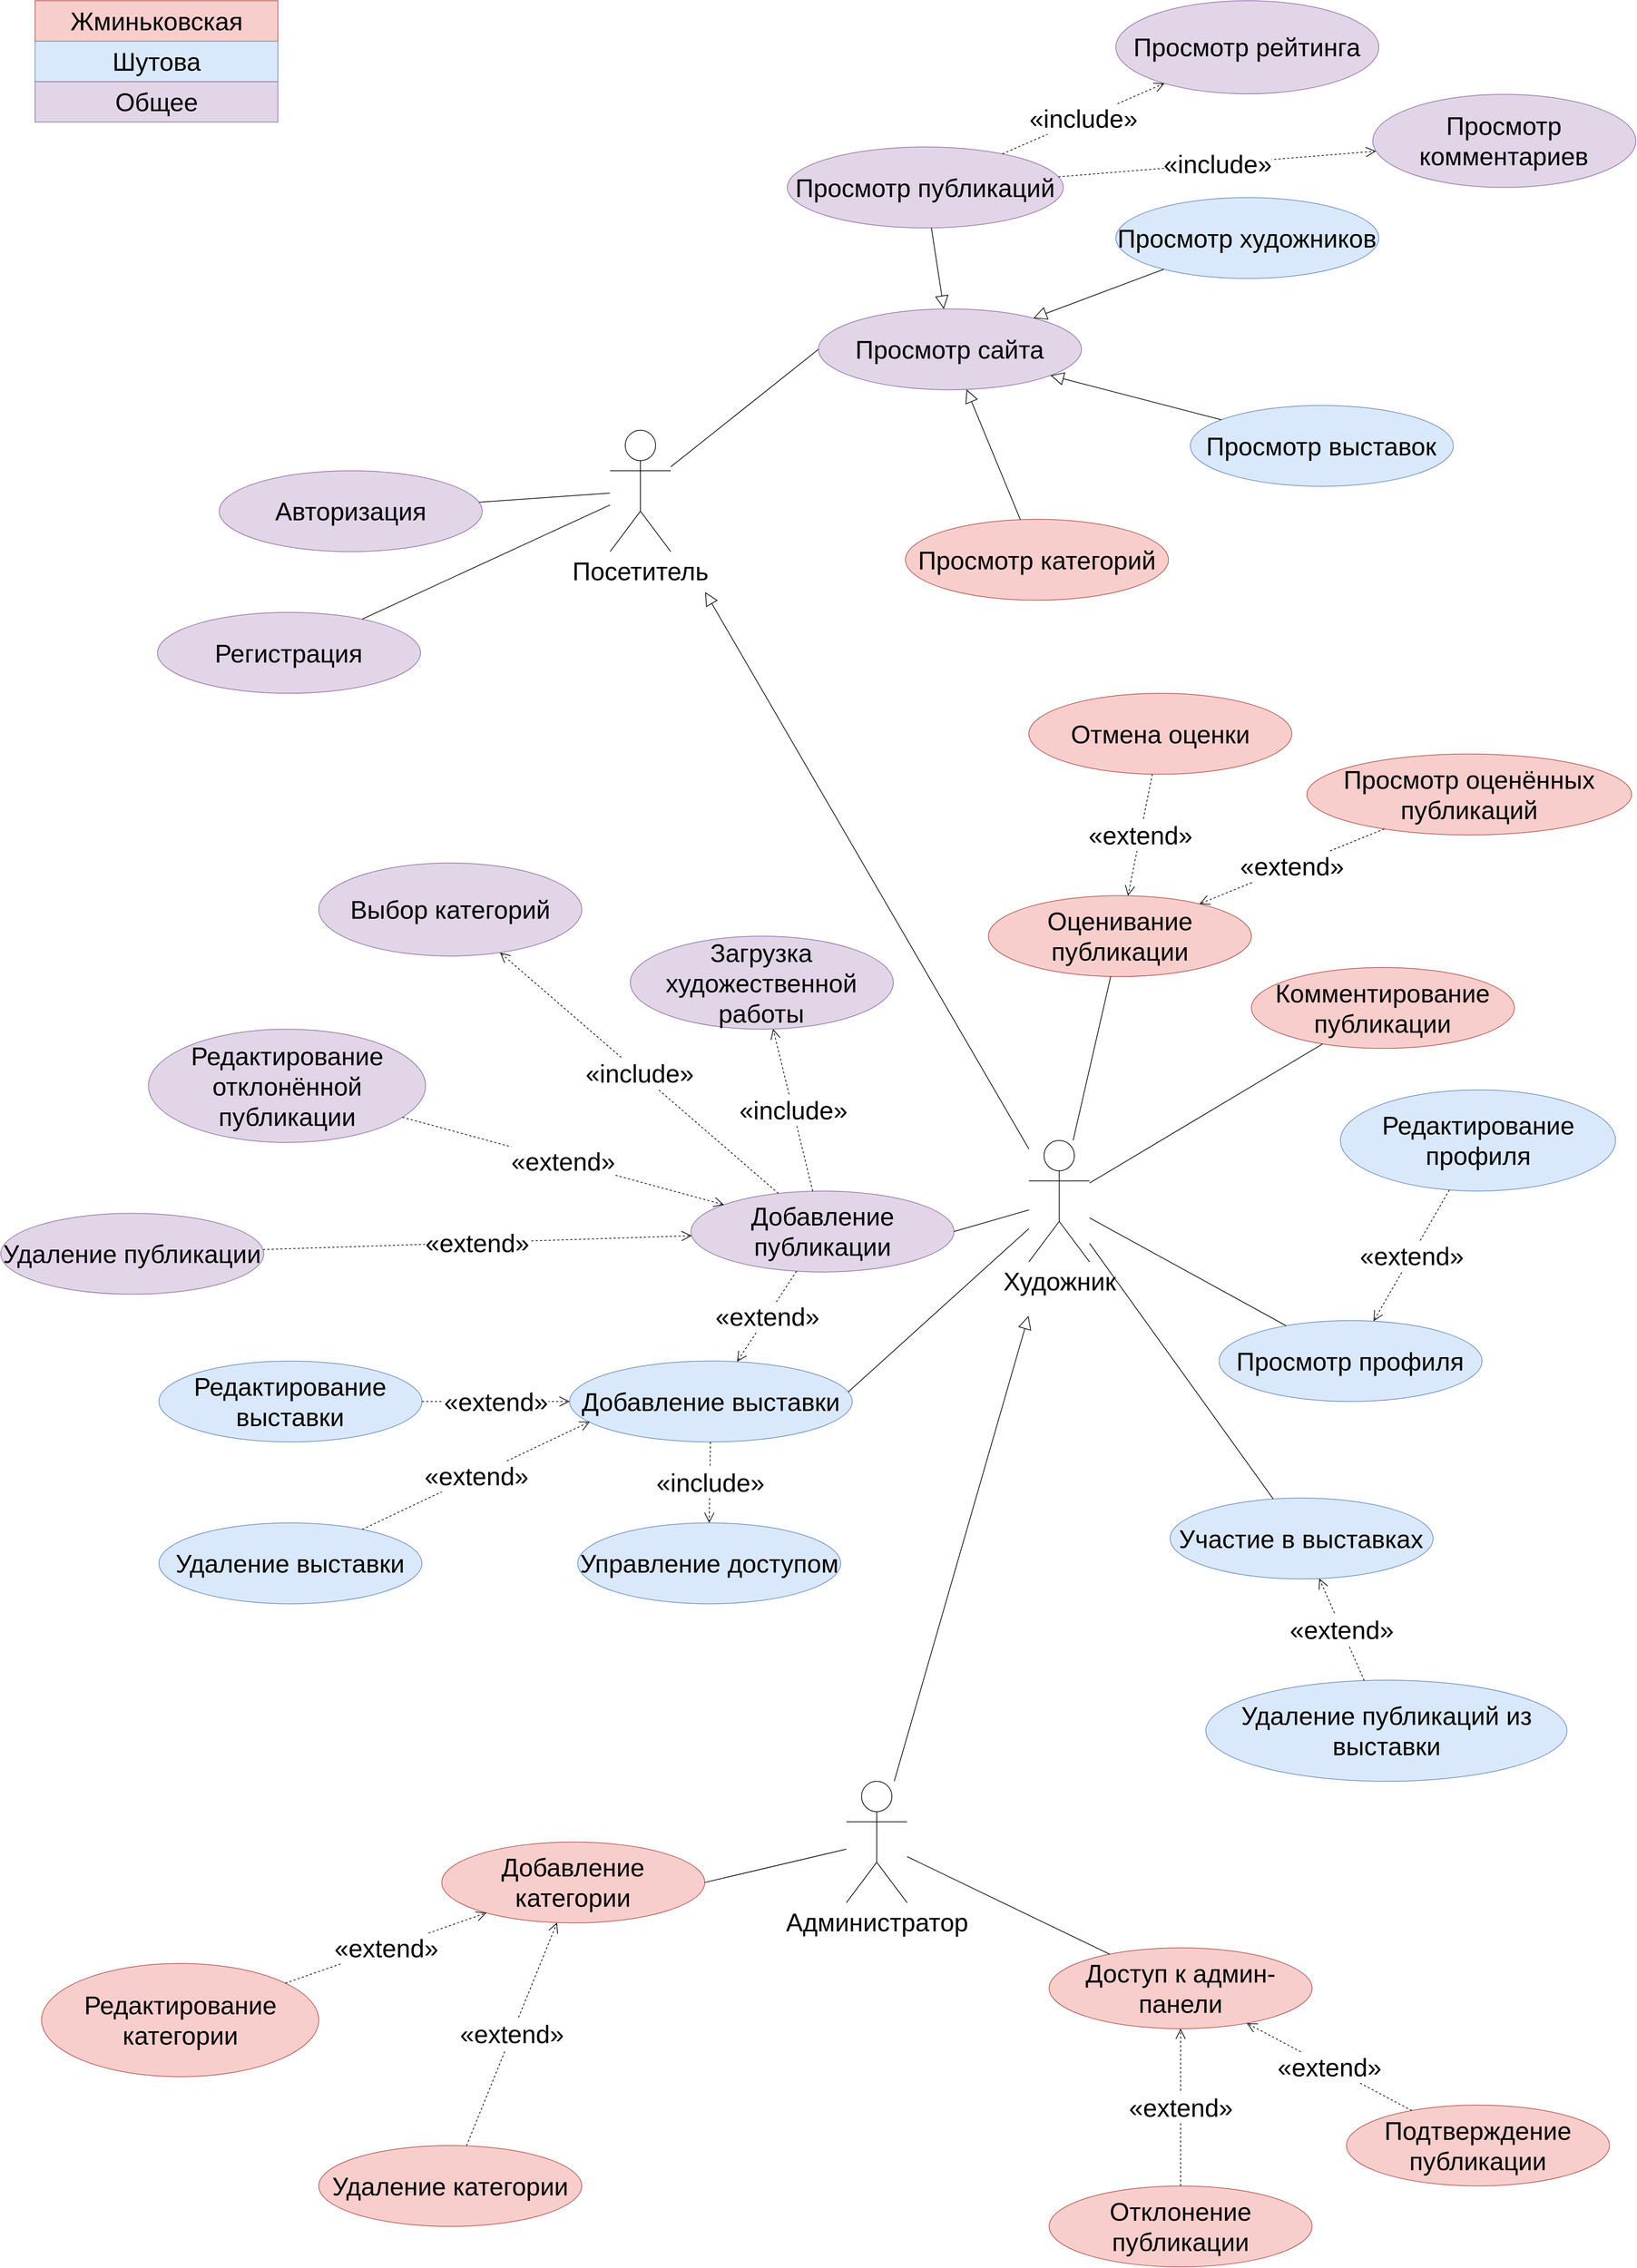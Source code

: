 <mxfile version="27.0.5">
  <diagram name="Страница — 1" id="6-I1JQ0qyEBF9r5jJjoo">
    <mxGraphModel dx="12759" dy="10040" grid="1" gridSize="10" guides="1" tooltips="1" connect="1" arrows="1" fold="1" page="1" pageScale="1" pageWidth="2339" pageHeight="3300" math="0" shadow="0">
      <root>
        <mxCell id="0" />
        <mxCell id="1" parent="0" />
        <mxCell id="JSHTUEJj8-XktFE3VhQb-1" value="" style="group;fontSize=35;" vertex="1" connectable="0" parent="1">
          <mxGeometry x="-2300" y="-3240" width="2265.84" height="3140" as="geometry" />
        </mxCell>
        <mxCell id="mTV_KYjGMDWRhbJLkKPZ-1" value="Посетитель" style="shape=umlActor;verticalLabelPosition=bottom;verticalAlign=top;html=1;outlineConnect=0;fontSize=35;" parent="JSHTUEJj8-XktFE3VhQb-1" vertex="1">
          <mxGeometry x="844.433" y="595.17" width="84.107" height="168.214" as="geometry" />
        </mxCell>
        <mxCell id="mTV_KYjGMDWRhbJLkKPZ-2" value="Художник" style="shape=umlActor;verticalLabelPosition=bottom;verticalAlign=top;html=1;outlineConnect=0;fontSize=35;" parent="JSHTUEJj8-XktFE3VhQb-1" vertex="1">
          <mxGeometry x="1424.771" y="1579.224" width="84.107" height="168.214" as="geometry" />
        </mxCell>
        <mxCell id="mTV_KYjGMDWRhbJLkKPZ-3" value="" style="endArrow=block;endSize=16;endFill=0;html=1;rounded=0;fontSize=35;" parent="JSHTUEJj8-XktFE3VhQb-1" source="mTV_KYjGMDWRhbJLkKPZ-2" edge="1">
          <mxGeometry width="160" relative="1" as="geometry">
            <mxPoint x="1349.075" y="1579.224" as="sourcePoint" />
            <mxPoint x="976.201" y="819.456" as="targetPoint" />
          </mxGeometry>
        </mxCell>
        <mxCell id="mTV_KYjGMDWRhbJLkKPZ-4" value="Регистрация" style="ellipse;whiteSpace=wrap;html=1;fillColor=#e1d5e7;strokeColor=#9673a6;fontSize=35;" parent="JSHTUEJj8-XktFE3VhQb-1" vertex="1">
          <mxGeometry x="217.276" y="847.492" width="364.463" height="112.143" as="geometry" />
        </mxCell>
        <mxCell id="mTV_KYjGMDWRhbJLkKPZ-5" value="Авторизация" style="ellipse;whiteSpace=wrap;html=1;fillColor=#e1d5e7;strokeColor=#9673a6;fontSize=35;" parent="JSHTUEJj8-XktFE3VhQb-1" vertex="1">
          <mxGeometry x="302.785" y="651.242" width="364.463" height="112.143" as="geometry" />
        </mxCell>
        <mxCell id="mTV_KYjGMDWRhbJLkKPZ-7" value="Просмотр сайта" style="ellipse;whiteSpace=wrap;html=1;fillColor=#e1d5e7;strokeColor=#9673a6;fontSize=35;" parent="JSHTUEJj8-XktFE3VhQb-1" vertex="1">
          <mxGeometry x="1133.2" y="426.956" width="364.463" height="112.143" as="geometry" />
        </mxCell>
        <mxCell id="mTV_KYjGMDWRhbJLkKPZ-8" value="Просмотр публикаций" style="ellipse;whiteSpace=wrap;html=1;fillColor=#e1d5e7;strokeColor=#9673a6;fontSize=35;" parent="JSHTUEJj8-XktFE3VhQb-1" vertex="1">
          <mxGeometry x="1090" y="202.67" width="382.43" height="112.14" as="geometry" />
        </mxCell>
        <mxCell id="mTV_KYjGMDWRhbJLkKPZ-9" value="Просмотр художников" style="ellipse;whiteSpace=wrap;html=1;fillColor=#dae8fc;strokeColor=#6c8ebf;fontSize=35;" parent="JSHTUEJj8-XktFE3VhQb-1" vertex="1">
          <mxGeometry x="1545.324" y="272.759" width="364.463" height="112.143" as="geometry" />
        </mxCell>
        <mxCell id="mTV_KYjGMDWRhbJLkKPZ-10" value="Просмотр выставок" style="ellipse;whiteSpace=wrap;html=1;fillColor=#dae8fc;strokeColor=#6c8ebf;fontSize=35;" parent="JSHTUEJj8-XktFE3VhQb-1" vertex="1">
          <mxGeometry x="1648.495" y="560.714" width="364.463" height="112.143" as="geometry" />
        </mxCell>
        <mxCell id="mTV_KYjGMDWRhbJLkKPZ-12" value="Добавление публикации" style="ellipse;whiteSpace=wrap;html=1;fillColor=#e1d5e7;strokeColor=#9673a6;fontSize=35;" parent="JSHTUEJj8-XktFE3VhQb-1" vertex="1">
          <mxGeometry x="956.576" y="1649.313" width="364.463" height="112.143" as="geometry" />
        </mxCell>
        <mxCell id="mTV_KYjGMDWRhbJLkKPZ-14" value="Редактирование отклонённой публикации" style="ellipse;whiteSpace=wrap;html=1;fillColor=#e1d5e7;strokeColor=#9673a6;fontSize=35;" parent="JSHTUEJj8-XktFE3VhQb-1" vertex="1">
          <mxGeometry x="204.66" y="1425.027" width="384.088" height="157" as="geometry" />
        </mxCell>
        <mxCell id="mTV_KYjGMDWRhbJLkKPZ-16" value="Удаление публикации" style="ellipse;whiteSpace=wrap;html=1;fillColor=#e1d5e7;strokeColor=#9673a6;fontSize=35;" parent="JSHTUEJj8-XktFE3VhQb-1" vertex="1">
          <mxGeometry y="1680.152" width="364.463" height="112.143" as="geometry" />
        </mxCell>
        <mxCell id="mTV_KYjGMDWRhbJLkKPZ-17" value="Добавление выставки" style="ellipse;whiteSpace=wrap;html=1;fillColor=#dae8fc;strokeColor=#6c8ebf;fontSize=35;" parent="JSHTUEJj8-XktFE3VhQb-1" vertex="1">
          <mxGeometry x="788.36" y="1884.81" width="391.64" height="112.14" as="geometry" />
        </mxCell>
        <mxCell id="mTV_KYjGMDWRhbJLkKPZ-18" value="Редактирование выставки" style="ellipse;whiteSpace=wrap;html=1;fillColor=#dae8fc;strokeColor=#6c8ebf;fontSize=35;" parent="JSHTUEJj8-XktFE3VhQb-1" vertex="1">
          <mxGeometry x="219.239" y="1884.813" width="364.463" height="112.143" as="geometry" />
        </mxCell>
        <mxCell id="mTV_KYjGMDWRhbJLkKPZ-19" value="Удаление выставки" style="ellipse;whiteSpace=wrap;html=1;fillColor=#dae8fc;strokeColor=#6c8ebf;fontSize=35;" parent="JSHTUEJj8-XktFE3VhQb-1" vertex="1">
          <mxGeometry x="219.239" y="2109.099" width="364.463" height="112.143" as="geometry" />
        </mxCell>
        <mxCell id="mTV_KYjGMDWRhbJLkKPZ-21" value="Управление доступом" style="ellipse;whiteSpace=wrap;html=1;fillColor=#dae8fc;strokeColor=#6c8ebf;fontSize=35;" parent="JSHTUEJj8-XktFE3VhQb-1" vertex="1">
          <mxGeometry x="799.576" y="2109.099" width="364.463" height="112.143" as="geometry" />
        </mxCell>
        <mxCell id="mTV_KYjGMDWRhbJLkKPZ-25" value="" style="endArrow=none;html=1;rounded=0;exitX=1;exitY=0.5;exitDx=0;exitDy=0;fontSize=35;" parent="JSHTUEJj8-XktFE3VhQb-1" source="mTV_KYjGMDWRhbJLkKPZ-12" target="mTV_KYjGMDWRhbJLkKPZ-2" edge="1">
          <mxGeometry width="50" height="50" relative="1" as="geometry">
            <mxPoint x="648.184" y="2420.295" as="sourcePoint" />
            <mxPoint x="788.362" y="2280.117" as="targetPoint" />
          </mxGeometry>
        </mxCell>
        <mxCell id="mTV_KYjGMDWRhbJLkKPZ-26" value="" style="endArrow=none;html=1;rounded=0;fontSize=35;" parent="JSHTUEJj8-XktFE3VhQb-1" source="mTV_KYjGMDWRhbJLkKPZ-5" target="mTV_KYjGMDWRhbJLkKPZ-1" edge="1">
          <mxGeometry width="50" height="50" relative="1" as="geometry">
            <mxPoint x="-248.956" y="1660.527" as="sourcePoint" />
            <mxPoint x="-108.778" y="1520.349" as="targetPoint" />
          </mxGeometry>
        </mxCell>
        <mxCell id="mTV_KYjGMDWRhbJLkKPZ-27" value="" style="endArrow=none;html=1;rounded=0;fontSize=35;" parent="JSHTUEJj8-XktFE3VhQb-1" source="mTV_KYjGMDWRhbJLkKPZ-4" target="mTV_KYjGMDWRhbJLkKPZ-1" edge="1">
          <mxGeometry width="50" height="50" relative="1" as="geometry">
            <mxPoint x="-220.921" y="1660.527" as="sourcePoint" />
            <mxPoint x="-80.743" y="1520.349" as="targetPoint" />
          </mxGeometry>
        </mxCell>
        <mxCell id="mTV_KYjGMDWRhbJLkKPZ-29" value="" style="endArrow=none;html=1;rounded=0;entryX=0;entryY=0.5;entryDx=0;entryDy=0;fontSize=35;" parent="JSHTUEJj8-XktFE3VhQb-1" source="mTV_KYjGMDWRhbJLkKPZ-1" target="mTV_KYjGMDWRhbJLkKPZ-7" edge="1">
          <mxGeometry width="50" height="50" relative="1" as="geometry">
            <mxPoint x="-108.778" y="1856.777" as="sourcePoint" />
            <mxPoint x="31.4" y="1716.599" as="targetPoint" />
          </mxGeometry>
        </mxCell>
        <mxCell id="mTV_KYjGMDWRhbJLkKPZ-31" value="" style="endArrow=none;html=1;rounded=0;exitX=0.985;exitY=0.385;exitDx=0;exitDy=0;exitPerimeter=0;fontSize=35;" parent="JSHTUEJj8-XktFE3VhQb-1" source="mTV_KYjGMDWRhbJLkKPZ-17" target="mTV_KYjGMDWRhbJLkKPZ-2" edge="1">
          <mxGeometry width="50" height="50" relative="1" as="geometry">
            <mxPoint x="872.469" y="2560.474" as="sourcePoint" />
            <mxPoint x="1012.647" y="2420.295" as="targetPoint" />
          </mxGeometry>
        </mxCell>
        <mxCell id="mTV_KYjGMDWRhbJLkKPZ-34" value="Оценивание публикации" style="ellipse;whiteSpace=wrap;html=1;fillColor=#f8cecc;strokeColor=#b85450;fontSize=35;" parent="JSHTUEJj8-XktFE3VhQb-1" vertex="1">
          <mxGeometry x="1368.7" y="1239.992" width="364.463" height="112.143" as="geometry" />
        </mxCell>
        <mxCell id="mTV_KYjGMDWRhbJLkKPZ-40" value="" style="endArrow=none;html=1;rounded=0;fontSize=35;" parent="JSHTUEJj8-XktFE3VhQb-1" source="mTV_KYjGMDWRhbJLkKPZ-34" target="mTV_KYjGMDWRhbJLkKPZ-2" edge="1">
          <mxGeometry width="50" height="50" relative="1" as="geometry">
            <mxPoint x="2021.93" y="2476.367" as="sourcePoint" />
            <mxPoint x="2162.108" y="2336.188" as="targetPoint" />
          </mxGeometry>
        </mxCell>
        <mxCell id="mTV_KYjGMDWRhbJLkKPZ-43" value="«extend»" style="endArrow=open;endSize=12;dashed=1;html=1;rounded=0;fontSize=35;" parent="JSHTUEJj8-XktFE3VhQb-1" source="mTV_KYjGMDWRhbJLkKPZ-16" target="mTV_KYjGMDWRhbJLkKPZ-12" edge="1">
          <mxGeometry width="160" relative="1" as="geometry">
            <mxPoint x="168.214" y="2184.795" as="sourcePoint" />
            <mxPoint x="701.24" y="1746.771" as="targetPoint" />
          </mxGeometry>
        </mxCell>
        <mxCell id="mTV_KYjGMDWRhbJLkKPZ-45" value="«extend»" style="endArrow=open;endSize=12;dashed=1;html=1;rounded=0;fontSize=35;" parent="JSHTUEJj8-XktFE3VhQb-1" source="mTV_KYjGMDWRhbJLkKPZ-14" target="mTV_KYjGMDWRhbJLkKPZ-12" edge="1">
          <mxGeometry width="160" relative="1" as="geometry">
            <mxPoint x="-168.214" y="1862.384" as="sourcePoint" />
            <mxPoint x="788.372" y="1702.345" as="targetPoint" />
          </mxGeometry>
        </mxCell>
        <mxCell id="mTV_KYjGMDWRhbJLkKPZ-49" value="«extend»" style="endArrow=open;endSize=12;dashed=1;html=1;rounded=0;entryX=0;entryY=0.5;entryDx=0;entryDy=0;fontSize=35;" parent="JSHTUEJj8-XktFE3VhQb-1" source="mTV_KYjGMDWRhbJLkKPZ-18" target="mTV_KYjGMDWRhbJLkKPZ-17" edge="1">
          <mxGeometry width="160" relative="1" as="geometry">
            <mxPoint x="1629.431" y="2588.509" as="sourcePoint" />
            <mxPoint x="2078.001" y="2588.509" as="targetPoint" />
          </mxGeometry>
        </mxCell>
        <mxCell id="mTV_KYjGMDWRhbJLkKPZ-51" value="«include&lt;span style=&quot;background-color: light-dark(#ffffff, var(--ge-dark-color, #121212)); color: light-dark(rgb(0, 0, 0), rgb(255, 255, 255));&quot;&gt;»&lt;/span&gt;" style="endArrow=open;endSize=12;dashed=1;html=1;rounded=0;entryX=0.5;entryY=0;entryDx=0;entryDy=0;fontSize=35;" parent="JSHTUEJj8-XktFE3VhQb-1" source="mTV_KYjGMDWRhbJLkKPZ-17" target="mTV_KYjGMDWRhbJLkKPZ-21" edge="1">
          <mxGeometry width="160" relative="1" as="geometry">
            <mxPoint x="1433.182" y="2504.402" as="sourcePoint" />
            <mxPoint x="1881.752" y="2504.402" as="targetPoint" />
          </mxGeometry>
        </mxCell>
        <mxCell id="mTV_KYjGMDWRhbJLkKPZ-54" value="Участие в выставках" style="ellipse;whiteSpace=wrap;html=1;fillColor=#dae8fc;strokeColor=#6c8ebf;fontSize=35;" parent="JSHTUEJj8-XktFE3VhQb-1" vertex="1">
          <mxGeometry x="1620.46" y="2074.643" width="364.463" height="112.143" as="geometry" />
        </mxCell>
        <mxCell id="mTV_KYjGMDWRhbJLkKPZ-55" value="" style="endArrow=none;html=1;rounded=0;fontSize=35;" parent="JSHTUEJj8-XktFE3VhQb-1" source="mTV_KYjGMDWRhbJLkKPZ-54" target="mTV_KYjGMDWRhbJLkKPZ-2" edge="1">
          <mxGeometry width="50" height="50" relative="1" as="geometry">
            <mxPoint x="1433.182" y="2532.438" as="sourcePoint" />
            <mxPoint x="1811.663" y="1887.617" as="targetPoint" />
          </mxGeometry>
        </mxCell>
        <mxCell id="mTV_KYjGMDWRhbJLkKPZ-57" value="«extend»" style="endArrow=open;endSize=12;dashed=1;html=1;rounded=0;fontSize=35;" parent="JSHTUEJj8-XktFE3VhQb-1" source="mTV_KYjGMDWRhbJLkKPZ-12" target="mTV_KYjGMDWRhbJLkKPZ-17" edge="1">
          <mxGeometry width="160" relative="1" as="geometry">
            <mxPoint x="732.291" y="2532.438" as="sourcePoint" />
            <mxPoint x="928.54" y="1887.617" as="targetPoint" />
          </mxGeometry>
        </mxCell>
        <mxCell id="mTV_KYjGMDWRhbJLkKPZ-58" value="Просмотр профиля" style="ellipse;whiteSpace=wrap;html=1;fillColor=#dae8fc;strokeColor=#6c8ebf;fontSize=35;" parent="JSHTUEJj8-XktFE3VhQb-1" vertex="1">
          <mxGeometry x="1688.306" y="1828.742" width="364.463" height="112.143" as="geometry" />
        </mxCell>
        <mxCell id="mTV_KYjGMDWRhbJLkKPZ-59" value="" style="endArrow=none;html=1;rounded=0;fontSize=35;" parent="JSHTUEJj8-XktFE3VhQb-1" source="mTV_KYjGMDWRhbJLkKPZ-58" target="mTV_KYjGMDWRhbJLkKPZ-2" edge="1">
          <mxGeometry width="50" height="50" relative="1" as="geometry">
            <mxPoint x="1096.754" y="2560.474" as="sourcePoint" />
            <mxPoint x="1236.932" y="2420.295" as="targetPoint" />
          </mxGeometry>
        </mxCell>
        <mxCell id="mTV_KYjGMDWRhbJLkKPZ-60" value="" style="endArrow=block;endSize=16;endFill=0;html=1;rounded=0;fontSize=35;" parent="JSHTUEJj8-XktFE3VhQb-1" source="mTV_KYjGMDWRhbJLkKPZ-9" target="mTV_KYjGMDWRhbJLkKPZ-7" edge="1">
          <mxGeometry width="160" relative="1" as="geometry">
            <mxPoint x="993.022" y="679.277" as="sourcePoint" />
            <mxPoint x="1441.592" y="679.277" as="targetPoint" />
          </mxGeometry>
        </mxCell>
        <mxCell id="mTV_KYjGMDWRhbJLkKPZ-61" value="" style="endArrow=block;endSize=16;endFill=0;html=1;rounded=0;fontSize=35;" parent="JSHTUEJj8-XktFE3VhQb-1" source="mTV_KYjGMDWRhbJLkKPZ-8" target="mTV_KYjGMDWRhbJLkKPZ-7" edge="1">
          <mxGeometry width="160" relative="1" as="geometry">
            <mxPoint x="1245.343" y="707.313" as="sourcePoint" />
            <mxPoint x="1693.913" y="707.313" as="targetPoint" />
          </mxGeometry>
        </mxCell>
        <mxCell id="mTV_KYjGMDWRhbJLkKPZ-62" value="" style="endArrow=block;endSize=16;endFill=0;html=1;rounded=0;fontSize=35;" parent="JSHTUEJj8-XktFE3VhQb-1" source="mTV_KYjGMDWRhbJLkKPZ-10" target="mTV_KYjGMDWRhbJLkKPZ-7" edge="1">
          <mxGeometry width="160" relative="1" as="geometry">
            <mxPoint x="1197.682" y="1158.688" as="sourcePoint" />
            <mxPoint x="1646.252" y="1158.688" as="targetPoint" />
          </mxGeometry>
        </mxCell>
        <mxCell id="mTV_KYjGMDWRhbJLkKPZ-76" value="Загрузка художественной работы" style="ellipse;whiteSpace=wrap;html=1;fillColor=#e1d5e7;strokeColor=#9673a6;fontSize=35;" parent="JSHTUEJj8-XktFE3VhQb-1" vertex="1">
          <mxGeometry x="872.469" y="1296.063" width="364.463" height="128.964" as="geometry" />
        </mxCell>
        <mxCell id="mTV_KYjGMDWRhbJLkKPZ-77" value="«include&lt;span style=&quot;background-color: light-dark(#ffffff, var(--ge-dark-color, #121212)); color: light-dark(rgb(0, 0, 0), rgb(255, 255, 255));&quot;&gt;»&lt;/span&gt;" style="endArrow=open;endSize=12;dashed=1;html=1;rounded=0;fontSize=35;" parent="JSHTUEJj8-XktFE3VhQb-1" source="mTV_KYjGMDWRhbJLkKPZ-12" target="mTV_KYjGMDWRhbJLkKPZ-76" edge="1">
          <mxGeometry width="160" relative="1" as="geometry">
            <mxPoint x="1621.02" y="2193.206" as="sourcePoint" />
            <mxPoint x="2069.591" y="2193.206" as="targetPoint" />
          </mxGeometry>
        </mxCell>
        <mxCell id="iWanYXRJBn6inIBBpQ3f-1" value="Комментирование публикации" style="ellipse;whiteSpace=wrap;html=1;fillColor=#f8cecc;strokeColor=#b85450;fontSize=35;" parent="JSHTUEJj8-XktFE3VhQb-1" vertex="1">
          <mxGeometry x="1733.163" y="1339.518" width="364.463" height="112.143" as="geometry" />
        </mxCell>
        <mxCell id="iWanYXRJBn6inIBBpQ3f-2" value="" style="endArrow=none;html=1;rounded=0;fontSize=35;" parent="JSHTUEJj8-XktFE3VhQb-1" source="iWanYXRJBn6inIBBpQ3f-1" target="mTV_KYjGMDWRhbJLkKPZ-2" edge="1">
          <mxGeometry width="50" height="50" relative="1" as="geometry">
            <mxPoint x="2330.322" y="2603.929" as="sourcePoint" />
            <mxPoint x="1806.056" y="1706.786" as="targetPoint" />
          </mxGeometry>
        </mxCell>
        <mxCell id="iWanYXRJBn6inIBBpQ3f-3" value="Отмена оценки" style="ellipse;whiteSpace=wrap;html=1;fillColor=#f8cecc;strokeColor=#b85450;fontSize=35;" parent="JSHTUEJj8-XktFE3VhQb-1" vertex="1">
          <mxGeometry x="1424.771" y="959.634" width="364.463" height="112.143" as="geometry" />
        </mxCell>
        <mxCell id="iWanYXRJBn6inIBBpQ3f-4" value="«extend»" style="endArrow=open;endSize=12;dashed=1;html=1;rounded=0;fontSize=35;" parent="JSHTUEJj8-XktFE3VhQb-1" source="iWanYXRJBn6inIBBpQ3f-3" target="mTV_KYjGMDWRhbJLkKPZ-34" edge="1">
          <mxGeometry width="160" relative="1" as="geometry">
            <mxPoint x="1564.949" y="1324.099" as="sourcePoint" />
            <mxPoint x="2013.519" y="1004.492" as="targetPoint" />
          </mxGeometry>
        </mxCell>
        <mxCell id="iWanYXRJBn6inIBBpQ3f-5" value="Просмотр оценённых публикаций" style="ellipse;whiteSpace=wrap;html=1;fillColor=#f8cecc;strokeColor=#b85450;fontSize=35;" parent="JSHTUEJj8-XktFE3VhQb-1" vertex="1">
          <mxGeometry x="1810" y="1043.74" width="450" height="112.14" as="geometry" />
        </mxCell>
        <mxCell id="iWanYXRJBn6inIBBpQ3f-6" value="«extend»" style="endArrow=open;endSize=12;dashed=1;html=1;rounded=0;fontSize=35;" parent="JSHTUEJj8-XktFE3VhQb-1" source="iWanYXRJBn6inIBBpQ3f-5" target="mTV_KYjGMDWRhbJLkKPZ-34" edge="1">
          <mxGeometry width="160" relative="1" as="geometry">
            <mxPoint x="1957.448" y="1408.206" as="sourcePoint" />
            <mxPoint x="2406.018" y="1088.599" as="targetPoint" />
          </mxGeometry>
        </mxCell>
        <mxCell id="iWanYXRJBn6inIBBpQ3f-7" value="Удаление публикаций из выставки" style="ellipse;whiteSpace=wrap;html=1;fillColor=#dae8fc;strokeColor=#6c8ebf;fontSize=35;" parent="JSHTUEJj8-XktFE3VhQb-1" vertex="1">
          <mxGeometry x="1670" y="2326.96" width="500.52" height="140.18" as="geometry" />
        </mxCell>
        <mxCell id="iWanYXRJBn6inIBBpQ3f-8" value="«extend»" style="endArrow=open;endSize=12;dashed=1;html=1;rounded=0;fontSize=35;" parent="JSHTUEJj8-XktFE3VhQb-1" source="iWanYXRJBn6inIBBpQ3f-7" target="mTV_KYjGMDWRhbJLkKPZ-54" edge="1">
          <mxGeometry width="160" relative="1" as="geometry">
            <mxPoint x="1704.567" y="2747.5" as="sourcePoint" />
            <mxPoint x="2153.137" y="2427.893" as="targetPoint" />
          </mxGeometry>
        </mxCell>
        <mxCell id="iWanYXRJBn6inIBBpQ3f-11" value="Редактирование профиля" style="ellipse;whiteSpace=wrap;html=1;fillColor=#dae8fc;strokeColor=#6c8ebf;fontSize=35;" parent="JSHTUEJj8-XktFE3VhQb-1" vertex="1">
          <mxGeometry x="1856.52" y="1509.134" width="381.285" height="140.179" as="geometry" />
        </mxCell>
        <mxCell id="iWanYXRJBn6inIBBpQ3f-12" value="«extend»" style="endArrow=open;endSize=12;dashed=1;html=1;rounded=0;fontSize=35;" parent="JSHTUEJj8-XktFE3VhQb-1" source="iWanYXRJBn6inIBBpQ3f-11" target="mTV_KYjGMDWRhbJLkKPZ-58" edge="1">
          <mxGeometry width="160" relative="1" as="geometry">
            <mxPoint x="1295.807" y="2753.92" as="sourcePoint" />
            <mxPoint x="1492.056" y="2165.17" as="targetPoint" />
          </mxGeometry>
        </mxCell>
        <mxCell id="iWanYXRJBn6inIBBpQ3f-13" value="Выбор категорий" style="ellipse;whiteSpace=wrap;html=1;fillColor=#e1d5e7;strokeColor=#9673a6;fontSize=35;" parent="JSHTUEJj8-XktFE3VhQb-1" vertex="1">
          <mxGeometry x="440.72" y="1194.742" width="364.463" height="128.964" as="geometry" />
        </mxCell>
        <mxCell id="iWanYXRJBn6inIBBpQ3f-14" value="«include&lt;span style=&quot;background-color: light-dark(#ffffff, var(--ge-dark-color, #121212)); color: light-dark(rgb(0, 0, 0), rgb(255, 255, 255));&quot;&gt;»&lt;/span&gt;" style="endArrow=open;endSize=12;dashed=1;html=1;rounded=0;fontSize=35;" parent="JSHTUEJj8-XktFE3VhQb-1" source="mTV_KYjGMDWRhbJLkKPZ-12" target="iWanYXRJBn6inIBBpQ3f-13" edge="1">
          <mxGeometry width="160" relative="1" as="geometry">
            <mxPoint x="991.329" y="1579.215" as="sourcePoint" />
            <mxPoint x="1637.842" y="2091.885" as="targetPoint" />
          </mxGeometry>
        </mxCell>
        <mxCell id="iWanYXRJBn6inIBBpQ3f-15" value="«extend»" style="endArrow=open;endSize=12;dashed=1;html=1;rounded=0;entryX=0;entryY=0.5;entryDx=0;entryDy=0;fontSize=35;" parent="JSHTUEJj8-XktFE3VhQb-1" source="mTV_KYjGMDWRhbJLkKPZ-19" edge="1">
          <mxGeometry width="160" relative="1" as="geometry">
            <mxPoint x="611.738" y="1968.92" as="sourcePoint" />
            <mxPoint x="816.398" y="1968.92" as="targetPoint" />
          </mxGeometry>
        </mxCell>
        <mxCell id="iWanYXRJBn6inIBBpQ3f-16" value="Просмотр комментариев" style="ellipse;whiteSpace=wrap;html=1;fillColor=#e1d5e7;strokeColor=#9673a6;fontSize=35;" parent="JSHTUEJj8-XktFE3VhQb-1" vertex="1">
          <mxGeometry x="1901.377" y="129.777" width="364.463" height="128.964" as="geometry" />
        </mxCell>
        <mxCell id="iWanYXRJBn6inIBBpQ3f-17" value="«include&lt;span style=&quot;background-color: light-dark(#ffffff, var(--ge-dark-color, #121212)); color: light-dark(rgb(0, 0, 0), rgb(255, 255, 255));&quot;&gt;»&lt;/span&gt;" style="endArrow=open;endSize=12;dashed=1;html=1;rounded=0;fontSize=35;" parent="JSHTUEJj8-XktFE3VhQb-1" source="mTV_KYjGMDWRhbJLkKPZ-8" target="iWanYXRJBn6inIBBpQ3f-16" edge="1">
          <mxGeometry width="160" relative="1" as="geometry">
            <mxPoint x="2490.125" y="1155.884" as="sourcePoint" />
            <mxPoint x="3434.926" y="1699.777" as="targetPoint" />
          </mxGeometry>
        </mxCell>
        <mxCell id="iWanYXRJBn6inIBBpQ3f-18" value="Просмотр рейтинга" style="ellipse;whiteSpace=wrap;html=1;fillColor=#e1d5e7;strokeColor=#9673a6;fontSize=35;" parent="JSHTUEJj8-XktFE3VhQb-1" vertex="1">
          <mxGeometry x="1545.324" width="364.463" height="128.964" as="geometry" />
        </mxCell>
        <mxCell id="iWanYXRJBn6inIBBpQ3f-19" value="«include&lt;span style=&quot;background-color: light-dark(#ffffff, var(--ge-dark-color, #121212)); color: light-dark(rgb(0, 0, 0), rgb(255, 255, 255));&quot;&gt;»&lt;/span&gt;" style="endArrow=open;endSize=12;dashed=1;html=1;rounded=0;fontSize=35;" parent="JSHTUEJj8-XktFE3VhQb-1" source="mTV_KYjGMDWRhbJLkKPZ-8" target="iWanYXRJBn6inIBBpQ3f-18" edge="1">
          <mxGeometry width="160" relative="1" as="geometry">
            <mxPoint x="1579.112" y="272.763" as="sourcePoint" />
            <mxPoint x="3031.213" y="1598.036" as="targetPoint" />
          </mxGeometry>
        </mxCell>
        <mxCell id="iWanYXRJBn6inIBBpQ3f-20" value="Администратор" style="shape=umlActor;verticalLabelPosition=bottom;verticalAlign=top;html=1;outlineConnect=0;fontSize=35;" parent="JSHTUEJj8-XktFE3VhQb-1" vertex="1">
          <mxGeometry x="1171.89" y="2467.143" width="84.107" height="168.214" as="geometry" />
        </mxCell>
        <mxCell id="iWanYXRJBn6inIBBpQ3f-21" value="" style="endArrow=block;endSize=16;endFill=0;html=1;rounded=0;fontSize=35;" parent="JSHTUEJj8-XktFE3VhQb-1" source="iWanYXRJBn6inIBBpQ3f-20" edge="1">
          <mxGeometry width="160" relative="1" as="geometry">
            <mxPoint x="1452.246" y="1617.661" as="sourcePoint" />
            <mxPoint x="1424.21" y="1822.321" as="targetPoint" />
          </mxGeometry>
        </mxCell>
        <mxCell id="iWanYXRJBn6inIBBpQ3f-22" value="Добавление категории" style="ellipse;whiteSpace=wrap;html=1;fillColor=#f8cecc;strokeColor=#b85450;fontSize=35;" parent="JSHTUEJj8-XktFE3VhQb-1" vertex="1">
          <mxGeometry x="611.177" y="2551.25" width="364.463" height="112.143" as="geometry" />
        </mxCell>
        <mxCell id="iWanYXRJBn6inIBBpQ3f-23" value="Редактирование категории" style="ellipse;whiteSpace=wrap;html=1;fillColor=#f8cecc;strokeColor=#b85450;fontSize=35;" parent="JSHTUEJj8-XktFE3VhQb-1" vertex="1">
          <mxGeometry x="56.632" y="2719.464" width="384.088" height="157" as="geometry" />
        </mxCell>
        <mxCell id="iWanYXRJBn6inIBBpQ3f-25" value="" style="endArrow=none;html=1;rounded=0;exitX=1;exitY=0.5;exitDx=0;exitDy=0;fontSize=35;" parent="JSHTUEJj8-XktFE3VhQb-1" source="iWanYXRJBn6inIBBpQ3f-22" target="iWanYXRJBn6inIBBpQ3f-20" edge="1">
          <mxGeometry width="50" height="50" relative="1" as="geometry">
            <mxPoint x="331.942" y="3608.589" as="sourcePoint" />
            <mxPoint x="1107.968" y="2864.829" as="targetPoint" />
          </mxGeometry>
        </mxCell>
        <mxCell id="iWanYXRJBn6inIBBpQ3f-27" value="«extend»" style="endArrow=open;endSize=12;dashed=1;html=1;rounded=0;fontSize=35;" parent="JSHTUEJj8-XktFE3VhQb-1" source="iWanYXRJBn6inIBBpQ3f-23" target="iWanYXRJBn6inIBBpQ3f-22" edge="1">
          <mxGeometry width="160" relative="1" as="geometry">
            <mxPoint x="-484.456" y="3050.678" as="sourcePoint" />
            <mxPoint x="472.13" y="2890.639" as="targetPoint" />
          </mxGeometry>
        </mxCell>
        <mxCell id="iWanYXRJBn6inIBBpQ3f-32" value="Доступ к админ-панели" style="ellipse;whiteSpace=wrap;html=1;fillColor=#f8cecc;strokeColor=#b85450;fontSize=35;" parent="JSHTUEJj8-XktFE3VhQb-1" vertex="1">
          <mxGeometry x="1452.807" y="2697.849" width="364.463" height="112.143" as="geometry" />
        </mxCell>
        <mxCell id="iWanYXRJBn6inIBBpQ3f-33" value="Подтверждение публикации" style="ellipse;whiteSpace=wrap;html=1;fillColor=#f8cecc;strokeColor=#b85450;fontSize=35;" parent="JSHTUEJj8-XktFE3VhQb-1" vertex="1">
          <mxGeometry x="1864.93" y="2915.714" width="364.463" height="112.143" as="geometry" />
        </mxCell>
        <mxCell id="iWanYXRJBn6inIBBpQ3f-34" value="Отклонение публикации" style="ellipse;whiteSpace=wrap;html=1;fillColor=#f8cecc;strokeColor=#b85450;fontSize=35;" parent="JSHTUEJj8-XktFE3VhQb-1" vertex="1">
          <mxGeometry x="1452.807" y="3027.857" width="364.463" height="112.143" as="geometry" />
        </mxCell>
        <mxCell id="iWanYXRJBn6inIBBpQ3f-36" value="" style="endArrow=none;html=1;rounded=0;fontSize=35;" parent="JSHTUEJj8-XktFE3VhQb-1" source="iWanYXRJBn6inIBBpQ3f-32" target="iWanYXRJBn6inIBBpQ3f-20" edge="1">
          <mxGeometry width="50" height="50" relative="1" as="geometry">
            <mxPoint x="2078.001" y="3373.509" as="sourcePoint" />
            <mxPoint x="2629.743" y="2512" as="targetPoint" />
          </mxGeometry>
        </mxCell>
        <mxCell id="iWanYXRJBn6inIBBpQ3f-38" value="«extend»" style="endArrow=open;endSize=12;dashed=1;html=1;rounded=0;fontSize=35;" parent="JSHTUEJj8-XktFE3VhQb-1" source="iWanYXRJBn6inIBBpQ3f-33" target="iWanYXRJBn6inIBBpQ3f-32" edge="1">
          <mxGeometry width="160" relative="1" as="geometry">
            <mxPoint x="2834.963" y="3401.545" as="sourcePoint" />
            <mxPoint x="3283.534" y="3401.545" as="targetPoint" />
          </mxGeometry>
        </mxCell>
        <mxCell id="iWanYXRJBn6inIBBpQ3f-41" value="«extend»" style="endArrow=open;endSize=12;dashed=1;html=1;rounded=0;fontSize=35;" parent="JSHTUEJj8-XktFE3VhQb-1" source="iWanYXRJBn6inIBBpQ3f-34" target="iWanYXRJBn6inIBBpQ3f-32" edge="1">
          <mxGeometry width="160" relative="1" as="geometry">
            <mxPoint x="1817.27" y="2781.956" as="sourcePoint" />
            <mxPoint x="2021.93" y="2781.956" as="targetPoint" />
          </mxGeometry>
        </mxCell>
        <mxCell id="iWanYXRJBn6inIBBpQ3f-42" value="Удаление категории" style="ellipse;whiteSpace=wrap;html=1;fillColor=#f8cecc;strokeColor=#b85450;fontSize=35;" parent="JSHTUEJj8-XktFE3VhQb-1" vertex="1">
          <mxGeometry x="440.72" y="2971.786" width="364.463" height="112.143" as="geometry" />
        </mxCell>
        <mxCell id="iWanYXRJBn6inIBBpQ3f-43" value="«extend»" style="endArrow=open;endSize=12;dashed=1;html=1;rounded=0;fontSize=35;" parent="JSHTUEJj8-XktFE3VhQb-1" source="iWanYXRJBn6inIBBpQ3f-42" target="iWanYXRJBn6inIBBpQ3f-22" edge="1">
          <mxGeometry width="160" relative="1" as="geometry">
            <mxPoint x="636.97" y="3027.857" as="sourcePoint" />
            <mxPoint x="1401.046" y="2531.727" as="targetPoint" />
          </mxGeometry>
        </mxCell>
        <mxCell id="iWanYXRJBn6inIBBpQ3f-44" value="Просмотр категорий" style="ellipse;whiteSpace=wrap;html=1;fillColor=#f8cecc;strokeColor=#b85450;fontSize=35;" parent="JSHTUEJj8-XktFE3VhQb-1" vertex="1">
          <mxGeometry x="1253.754" y="718.527" width="364.463" height="112.143" as="geometry" />
        </mxCell>
        <mxCell id="iWanYXRJBn6inIBBpQ3f-45" value="" style="endArrow=block;endSize=16;endFill=0;html=1;rounded=0;fontSize=35;" parent="JSHTUEJj8-XktFE3VhQb-1" source="iWanYXRJBn6inIBBpQ3f-44" target="mTV_KYjGMDWRhbJLkKPZ-7" edge="1">
          <mxGeometry width="160" relative="1" as="geometry">
            <mxPoint x="953.772" y="1338.117" as="sourcePoint" />
            <mxPoint x="1199.925" y="700.893" as="targetPoint" />
          </mxGeometry>
        </mxCell>
        <mxCell id="iWanYXRJBn6inIBBpQ3f-46" value="Жминьковская" style="rounded=0;whiteSpace=wrap;html=1;fillColor=#f8cecc;strokeColor=#b85450;fontSize=35;" parent="JSHTUEJj8-XktFE3VhQb-1" vertex="1">
          <mxGeometry x="47.661" width="336.428" height="56.071" as="geometry" />
        </mxCell>
        <mxCell id="iWanYXRJBn6inIBBpQ3f-47" value="Шутова" style="rounded=0;whiteSpace=wrap;html=1;fillColor=#dae8fc;strokeColor=#6c8ebf;fontSize=35;" parent="JSHTUEJj8-XktFE3VhQb-1" vertex="1">
          <mxGeometry x="47.661" y="56.071" width="336.428" height="56.071" as="geometry" />
        </mxCell>
        <mxCell id="iWanYXRJBn6inIBBpQ3f-48" value="Общее" style="rounded=0;whiteSpace=wrap;html=1;fillColor=#e1d5e7;strokeColor=#9673a6;fontSize=35;" parent="JSHTUEJj8-XktFE3VhQb-1" vertex="1">
          <mxGeometry x="47.661" y="112.143" width="336.428" height="56.071" as="geometry" />
        </mxCell>
      </root>
    </mxGraphModel>
  </diagram>
</mxfile>
